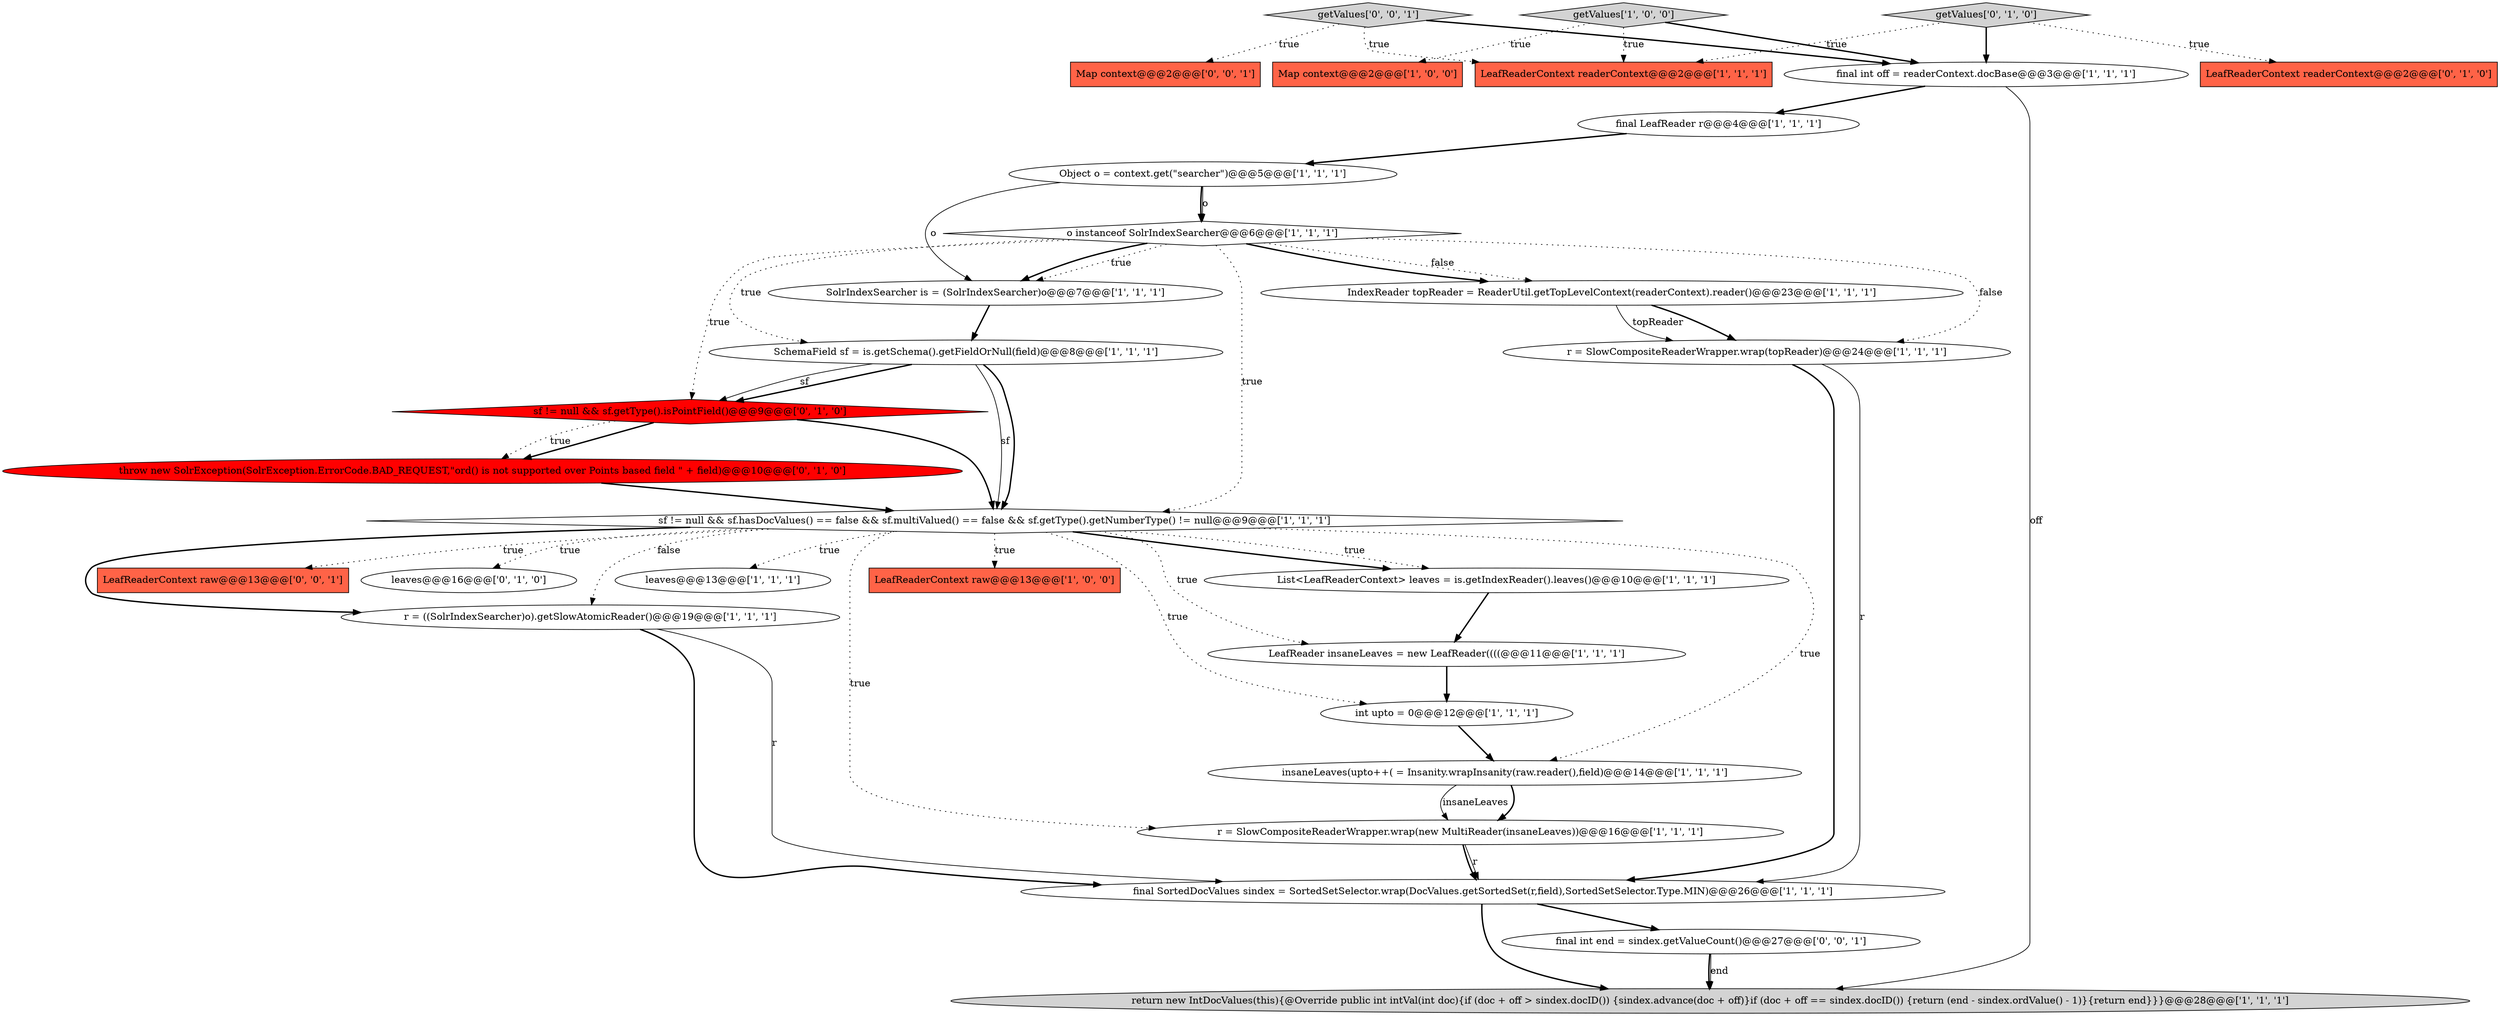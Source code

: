 digraph {
17 [style = filled, label = "r = SlowCompositeReaderWrapper.wrap(new MultiReader(insaneLeaves))@@@16@@@['1', '1', '1']", fillcolor = white, shape = ellipse image = "AAA0AAABBB1BBB"];
2 [style = filled, label = "insaneLeaves(upto++( = Insanity.wrapInsanity(raw.reader(),field)@@@14@@@['1', '1', '1']", fillcolor = white, shape = ellipse image = "AAA0AAABBB1BBB"];
6 [style = filled, label = "final int off = readerContext.docBase@@@3@@@['1', '1', '1']", fillcolor = white, shape = ellipse image = "AAA0AAABBB1BBB"];
10 [style = filled, label = "leaves@@@13@@@['1', '1', '1']", fillcolor = white, shape = ellipse image = "AAA0AAABBB1BBB"];
8 [style = filled, label = "LeafReaderContext raw@@@13@@@['1', '0', '0']", fillcolor = tomato, shape = box image = "AAA0AAABBB1BBB"];
3 [style = filled, label = "SchemaField sf = is.getSchema().getFieldOrNull(field)@@@8@@@['1', '1', '1']", fillcolor = white, shape = ellipse image = "AAA0AAABBB1BBB"];
29 [style = filled, label = "final int end = sindex.getValueCount()@@@27@@@['0', '0', '1']", fillcolor = white, shape = ellipse image = "AAA0AAABBB3BBB"];
9 [style = filled, label = "r = ((SolrIndexSearcher)o).getSlowAtomicReader()@@@19@@@['1', '1', '1']", fillcolor = white, shape = ellipse image = "AAA0AAABBB1BBB"];
11 [style = filled, label = "r = SlowCompositeReaderWrapper.wrap(topReader)@@@24@@@['1', '1', '1']", fillcolor = white, shape = ellipse image = "AAA0AAABBB1BBB"];
13 [style = filled, label = "List<LeafReaderContext> leaves = is.getIndexReader().leaves()@@@10@@@['1', '1', '1']", fillcolor = white, shape = ellipse image = "AAA0AAABBB1BBB"];
22 [style = filled, label = "LeafReaderContext readerContext@@@2@@@['0', '1', '0']", fillcolor = tomato, shape = box image = "AAA0AAABBB2BBB"];
25 [style = filled, label = "sf != null && sf.getType().isPointField()@@@9@@@['0', '1', '0']", fillcolor = red, shape = diamond image = "AAA1AAABBB2BBB"];
20 [style = filled, label = "int upto = 0@@@12@@@['1', '1', '1']", fillcolor = white, shape = ellipse image = "AAA0AAABBB1BBB"];
4 [style = filled, label = "Map context@@@2@@@['1', '0', '0']", fillcolor = tomato, shape = box image = "AAA0AAABBB1BBB"];
5 [style = filled, label = "o instanceof SolrIndexSearcher@@@6@@@['1', '1', '1']", fillcolor = white, shape = diamond image = "AAA0AAABBB1BBB"];
27 [style = filled, label = "Map context@@@2@@@['0', '0', '1']", fillcolor = tomato, shape = box image = "AAA0AAABBB3BBB"];
0 [style = filled, label = "IndexReader topReader = ReaderUtil.getTopLevelContext(readerContext).reader()@@@23@@@['1', '1', '1']", fillcolor = white, shape = ellipse image = "AAA0AAABBB1BBB"];
16 [style = filled, label = "final LeafReader r@@@4@@@['1', '1', '1']", fillcolor = white, shape = ellipse image = "AAA0AAABBB1BBB"];
28 [style = filled, label = "getValues['0', '0', '1']", fillcolor = lightgray, shape = diamond image = "AAA0AAABBB3BBB"];
1 [style = filled, label = "LeafReader insaneLeaves = new LeafReader((((@@@11@@@['1', '1', '1']", fillcolor = white, shape = ellipse image = "AAA0AAABBB1BBB"];
21 [style = filled, label = "return new IntDocValues(this){@Override public int intVal(int doc){if (doc + off > sindex.docID()) {sindex.advance(doc + off)}if (doc + off == sindex.docID()) {return (end - sindex.ordValue() - 1)}{return end}}}@@@28@@@['1', '1', '1']", fillcolor = lightgray, shape = ellipse image = "AAA0AAABBB1BBB"];
7 [style = filled, label = "final SortedDocValues sindex = SortedSetSelector.wrap(DocValues.getSortedSet(r,field),SortedSetSelector.Type.MIN)@@@26@@@['1', '1', '1']", fillcolor = white, shape = ellipse image = "AAA0AAABBB1BBB"];
30 [style = filled, label = "LeafReaderContext raw@@@13@@@['0', '0', '1']", fillcolor = tomato, shape = box image = "AAA0AAABBB3BBB"];
15 [style = filled, label = "getValues['1', '0', '0']", fillcolor = lightgray, shape = diamond image = "AAA0AAABBB1BBB"];
18 [style = filled, label = "SolrIndexSearcher is = (SolrIndexSearcher)o@@@7@@@['1', '1', '1']", fillcolor = white, shape = ellipse image = "AAA0AAABBB1BBB"];
12 [style = filled, label = "LeafReaderContext readerContext@@@2@@@['1', '1', '1']", fillcolor = tomato, shape = box image = "AAA0AAABBB1BBB"];
19 [style = filled, label = "sf != null && sf.hasDocValues() == false && sf.multiValued() == false && sf.getType().getNumberType() != null@@@9@@@['1', '1', '1']", fillcolor = white, shape = diamond image = "AAA0AAABBB1BBB"];
14 [style = filled, label = "Object o = context.get(\"searcher\")@@@5@@@['1', '1', '1']", fillcolor = white, shape = ellipse image = "AAA0AAABBB1BBB"];
23 [style = filled, label = "throw new SolrException(SolrException.ErrorCode.BAD_REQUEST,\"ord() is not supported over Points based field \" + field)@@@10@@@['0', '1', '0']", fillcolor = red, shape = ellipse image = "AAA1AAABBB2BBB"];
26 [style = filled, label = "getValues['0', '1', '0']", fillcolor = lightgray, shape = diamond image = "AAA0AAABBB2BBB"];
24 [style = filled, label = "leaves@@@16@@@['0', '1', '0']", fillcolor = white, shape = ellipse image = "AAA0AAABBB2BBB"];
2->17 [style = bold, label=""];
19->10 [style = dotted, label="true"];
19->1 [style = dotted, label="true"];
18->3 [style = bold, label=""];
28->6 [style = bold, label=""];
9->7 [style = solid, label="r"];
5->18 [style = dotted, label="true"];
19->17 [style = dotted, label="true"];
3->25 [style = bold, label=""];
25->23 [style = bold, label=""];
29->21 [style = solid, label="end"];
5->19 [style = dotted, label="true"];
19->20 [style = dotted, label="true"];
19->2 [style = dotted, label="true"];
26->12 [style = dotted, label="true"];
5->11 [style = dotted, label="false"];
1->20 [style = bold, label=""];
0->11 [style = bold, label=""];
11->7 [style = solid, label="r"];
15->6 [style = bold, label=""];
5->18 [style = bold, label=""];
19->13 [style = dotted, label="true"];
19->24 [style = dotted, label="true"];
5->3 [style = dotted, label="true"];
26->22 [style = dotted, label="true"];
9->7 [style = bold, label=""];
26->6 [style = bold, label=""];
19->30 [style = dotted, label="true"];
19->8 [style = dotted, label="true"];
29->21 [style = bold, label=""];
13->1 [style = bold, label=""];
17->7 [style = solid, label="r"];
15->4 [style = dotted, label="true"];
20->2 [style = bold, label=""];
17->7 [style = bold, label=""];
5->0 [style = dotted, label="false"];
3->19 [style = solid, label="sf"];
19->13 [style = bold, label=""];
5->0 [style = bold, label=""];
3->19 [style = bold, label=""];
19->9 [style = bold, label=""];
14->5 [style = solid, label="o"];
6->16 [style = bold, label=""];
5->25 [style = dotted, label="true"];
0->11 [style = solid, label="topReader"];
23->19 [style = bold, label=""];
25->19 [style = bold, label=""];
3->25 [style = solid, label="sf"];
7->21 [style = bold, label=""];
15->12 [style = dotted, label="true"];
16->14 [style = bold, label=""];
6->21 [style = solid, label="off"];
14->18 [style = solid, label="o"];
19->9 [style = dotted, label="false"];
25->23 [style = dotted, label="true"];
28->27 [style = dotted, label="true"];
2->17 [style = solid, label="insaneLeaves"];
11->7 [style = bold, label=""];
28->12 [style = dotted, label="true"];
14->5 [style = bold, label=""];
7->29 [style = bold, label=""];
}
